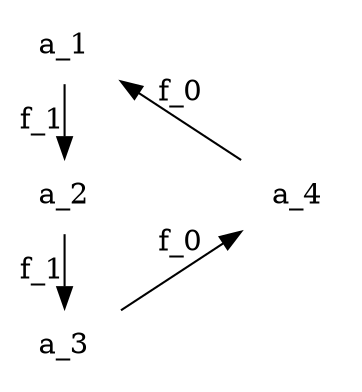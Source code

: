 /*

:Tags: PGF, Preproc

This example graph was contributed by Teresa Gomez-Diaz, and shows
that the ``texlbl`` attriute can contain arbitrary LaTeX markup.

Generated with::

    $ dot2tex -tmath --autosize poltab.dot > poltab.tex
    

*/
digraph G {
	rankdir=LR;
	node [shape=plaintext];
	a_1 [texlbl="$\begin{array}{l} \fbox{1}\fbox{1} \end{array}$"];
	a_2 [texlbl="$\frac{1}{q} \begin{array}{l} \fbox{2}\fbox{1} \end{array} + \begin{array}{l} \fbox{1}\fbox{2} \end{array}$"];
	a_3 [texlbl="$(q+\frac{1}{q}) \begin{array}{l} \fbox{2}\fbox{2} \end{array}$"];

	a_4 [texlbl="$\frac{1}{q} \frac{1}{z_1} \begin{array}{l} \fbox{1}\fbox{2} \end{array} + \frac{1}{z_2}\begin{array}{l} \fbox{2}\fbox{1} \end{array}$"];

	{ rank=same; a_1;  a_2; a_3;}
	{ nodesep =1; a_2; a_4;}

	a_1 -> a_2 [label="f_1" ];
	a_2 -> a_3 [label="f_1" ];
	a_1 -> a_4 [label="f_0" dir=back];
	a_3 -> a_4 [label="f_0" ];

}


